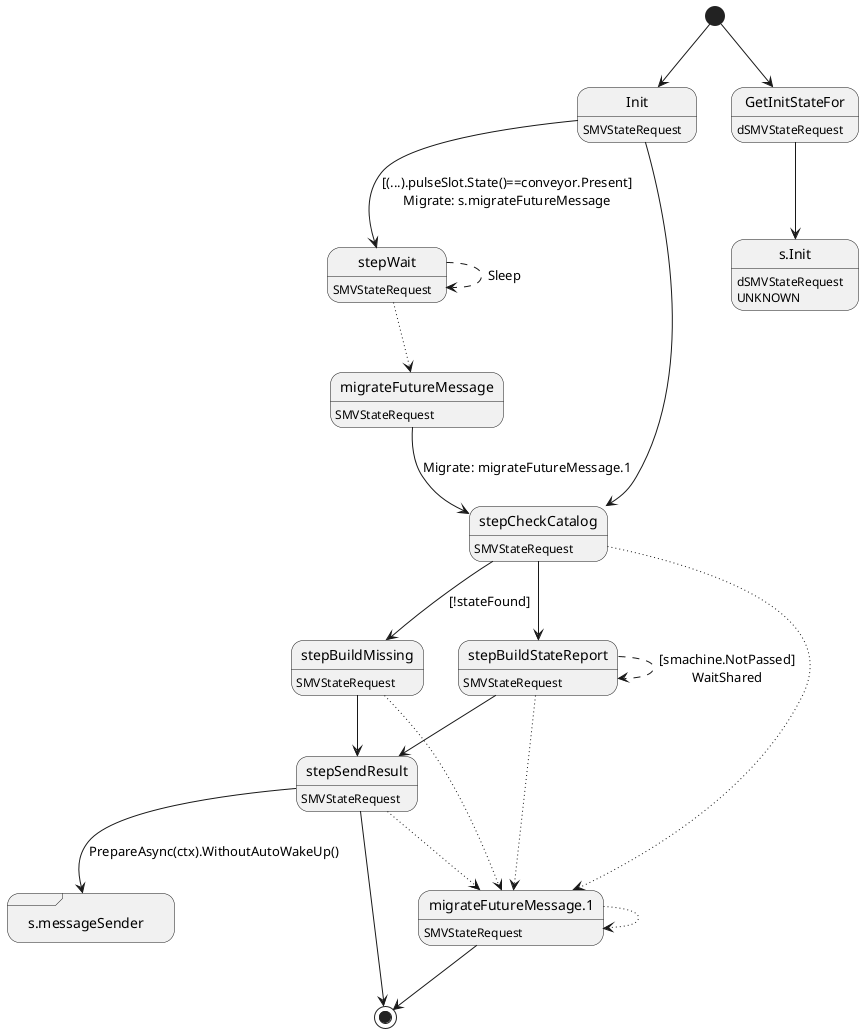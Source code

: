 @startuml
state "Init" as T01_S003
T01_S003 : SMVStateRequest
[*] --> T01_S003
T01_S003 --> T01_S004 : [(...).pulseSlot.State()==conveyor.Present]\nMigrate: s.migrateFutureMessage
T01_S003 --> T01_S005
state "migrateFutureMessage" as T01_S001
T01_S001 : SMVStateRequest
T01_S001 --> T01_S005 : Migrate: migrateFutureMessage.1
state "migrateFutureMessage.1" as T01_S002
T01_S002 : SMVStateRequest
T01_S002 --[dotted]> T01_S002
T01_S002 --> [*]
state "s.messageSender" as T01_S009 <<sdlreceive>>
state "stepBuildMissing" as T01_S006
T01_S006 : SMVStateRequest
T01_S006 --[dotted]> T01_S002
T01_S006 --> T01_S008
state "stepBuildStateReport" as T01_S007
T01_S007 : SMVStateRequest
T01_S007 --[dotted]> T01_S002
T01_S007 --[dashed]> T01_S007 : [smachine.NotPassed]\nWaitShared
T01_S007 --> T01_S008
state "stepCheckCatalog" as T01_S005
T01_S005 : SMVStateRequest
T01_S005 --[dotted]> T01_S002
T01_S005 --> T01_S006 : [!stateFound]
T01_S005 --> T01_S007
state "stepSendResult" as T01_S008
T01_S008 : SMVStateRequest
T01_S008 --[dotted]> T01_S002
T01_S008 --> T01_S009 : PrepareAsync(ctx).WithoutAutoWakeUp()
T01_S008 --> [*]
state "stepWait" as T01_S004
T01_S004 : SMVStateRequest
T01_S004 --[dotted]> T01_S001
T01_S004 --[dashed]> T01_S004 : Sleep
state "GetInitStateFor" as T00_S001
T00_S001 : dSMVStateRequest
[*] --> T00_S001
state "s.Init" as T00_U001
T00_U001 : dSMVStateRequest
T00_U001 : UNKNOWN 
T00_S001 --> T00_U001
@enduml
